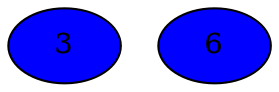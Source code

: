 strict graph {
3[label="3" style=filled fillcolor="blue1"];
6[label="6" style=filled fillcolor="blue1"];
}